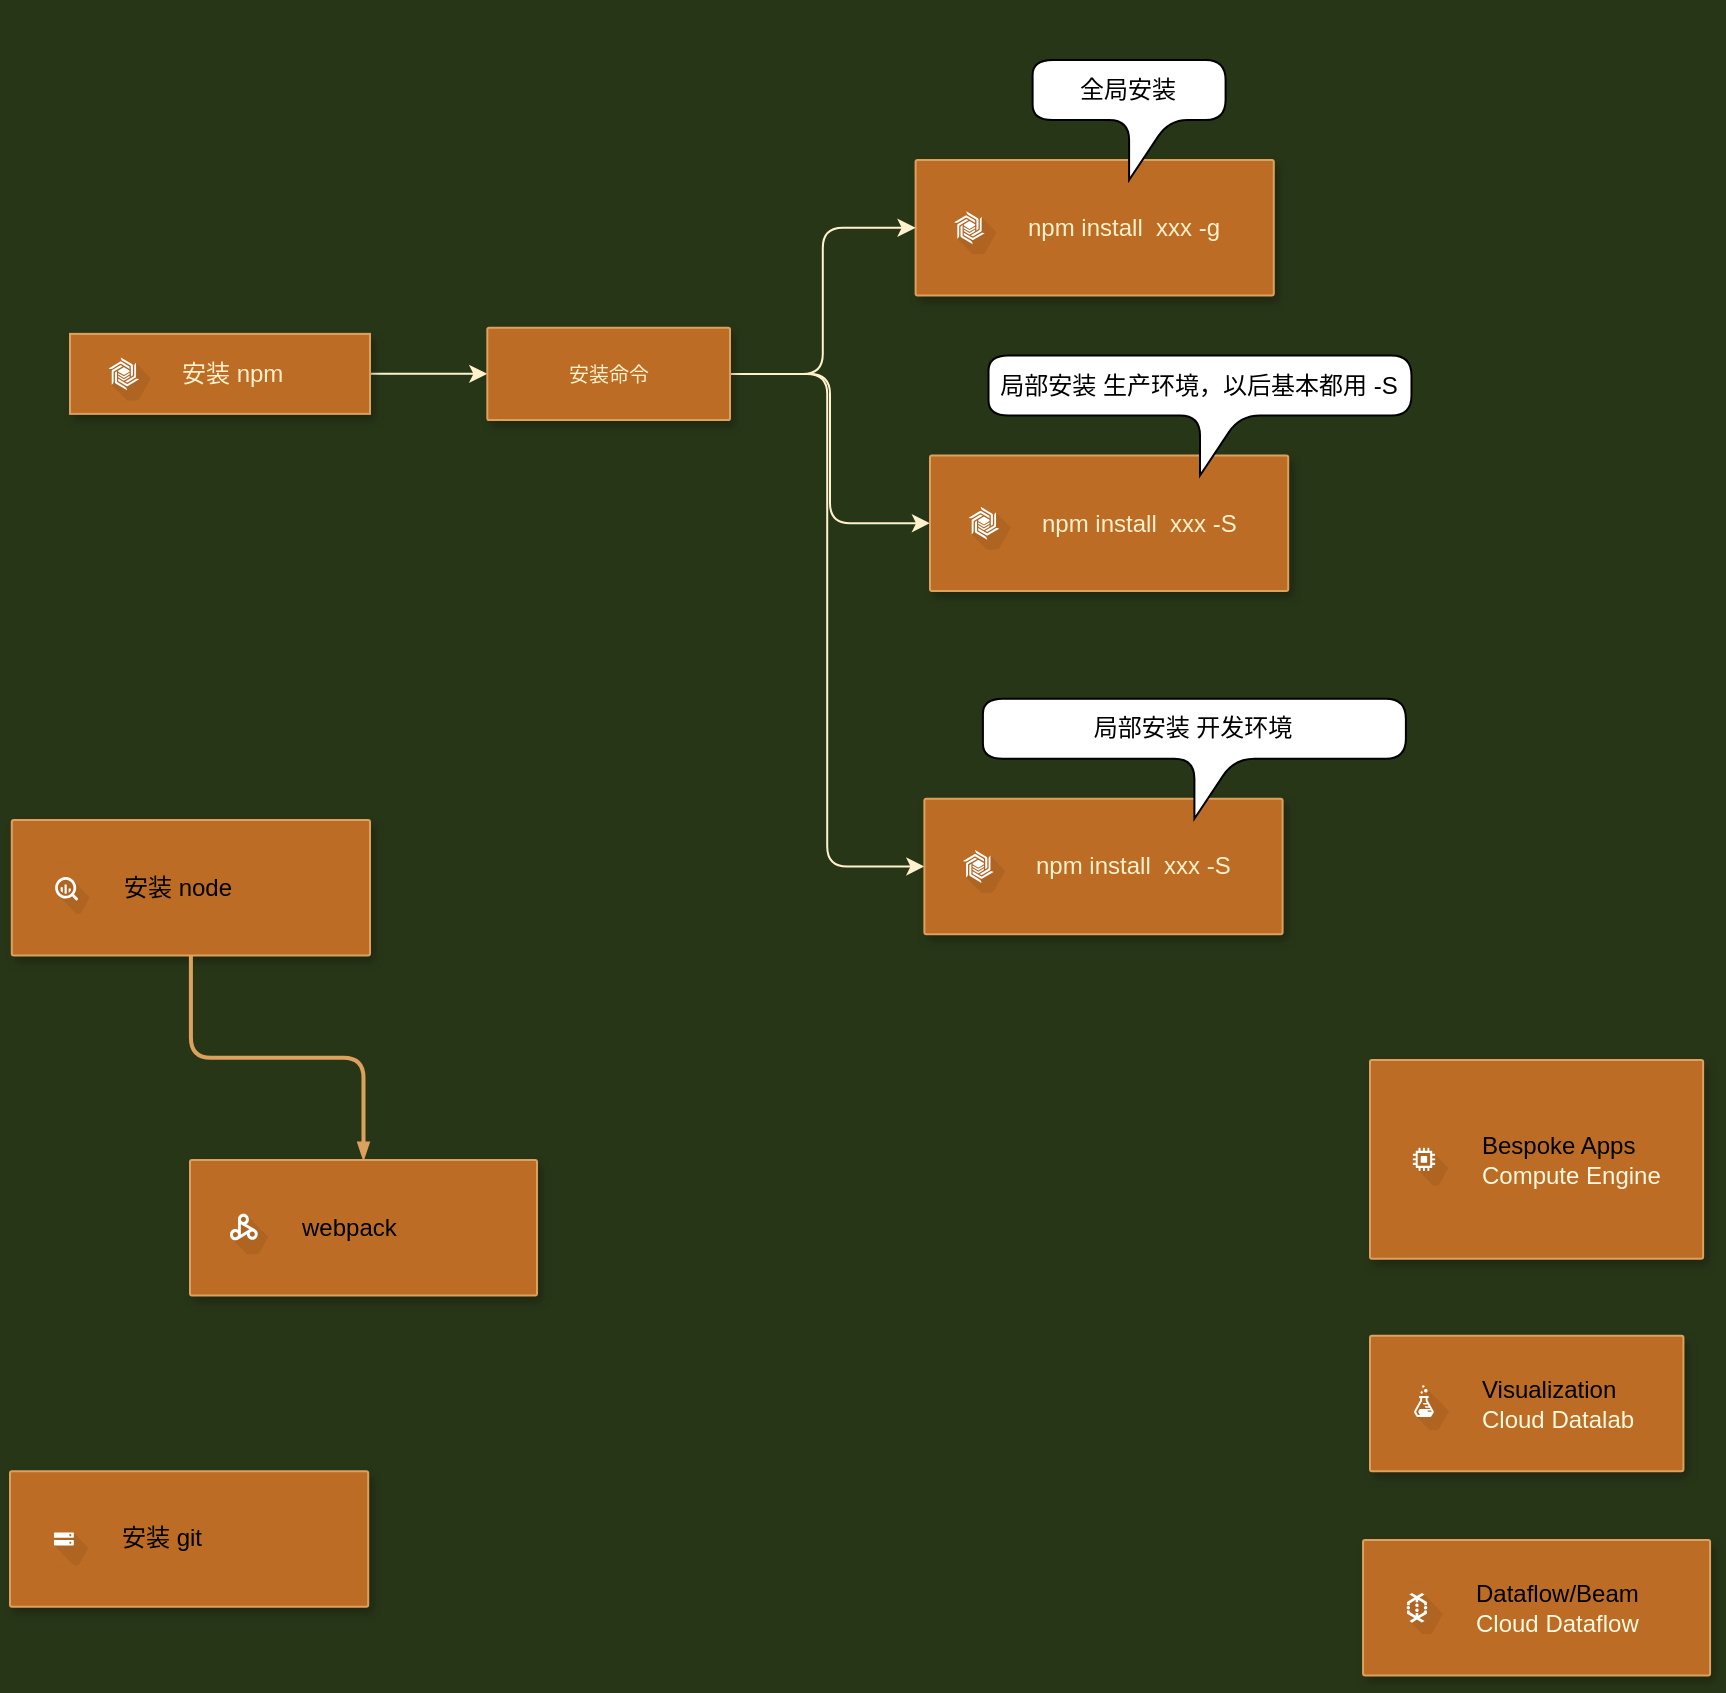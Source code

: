 <mxfile version="20.5.1" type="github">
  <diagram id="f106602c-feb2-e66a-4537-3a34d633f6aa" name="Page-1">
    <mxGraphModel dx="1221" dy="1481" grid="1" gridSize="10" guides="1" tooltips="1" connect="1" arrows="1" fold="1" page="1" pageScale="1" pageWidth="1169" pageHeight="827" background="#283618" math="0" shadow="0">
      <root>
        <mxCell id="0" />
        <mxCell id="1" parent="0" />
        <mxCell id="684" value="" style="strokeColor=#DDA15E;fillColor=#BC6C25;shadow=1;strokeWidth=1;rounded=1;absoluteArcSize=1;arcSize=2;fontSize=10;fontColor=#FEFAE0;align=center;html=1;" parent="1" vertex="1">
          <mxGeometry x="180.898" y="320.003" width="179.104" height="67.742" as="geometry" />
        </mxCell>
        <mxCell id="685" value="&lt;font color=&quot;#000000&quot;&gt;安装 node&lt;/font&gt;" style="dashed=0;connectable=0;html=1;fillColor=#BC6C25;strokeColor=none;shape=mxgraph.gcp2.hexIcon;prIcon=bigquery;part=1;labelPosition=right;verticalLabelPosition=middle;align=left;verticalAlign=middle;spacingLeft=5;fontColor=#FEFAE0;fontSize=12;rounded=1;" parent="684" vertex="1">
          <mxGeometry y="0.5" width="44" height="39" relative="1" as="geometry">
            <mxPoint x="5" y="-19.5" as="offset" />
          </mxGeometry>
        </mxCell>
        <mxCell id="687" style="edgeStyle=orthogonalEdgeStyle;rounded=1;html=1;labelBackgroundColor=none;startFill=1;startSize=4;endArrow=blockThin;endFill=1;endSize=4;jettySize=auto;orthogonalLoop=1;strokeColor=#DDA15E;strokeWidth=2;fontSize=12;fontColor=#FEFAE0;align=center;dashed=0;" parent="1" source="684" target="675" edge="1">
          <mxGeometry relative="1" as="geometry" />
        </mxCell>
        <mxCell id="675" value="" style="strokeColor=#DDA15E;fillColor=#BC6C25;shadow=1;strokeWidth=1;rounded=1;absoluteArcSize=1;arcSize=2;fontSize=10;fontColor=#FEFAE0;align=center;html=1;" parent="1" vertex="1">
          <mxGeometry x="269.998" y="490.003" width="173.507" height="67.742" as="geometry" />
        </mxCell>
        <mxCell id="676" value="&lt;font color=&quot;#000000&quot;&gt;webpack&lt;/font&gt;" style="dashed=0;connectable=0;html=1;fillColor=#BC6C25;strokeColor=none;shape=mxgraph.gcp2.hexIcon;prIcon=cloud_dataproc;part=1;labelPosition=right;verticalLabelPosition=middle;align=left;verticalAlign=middle;spacingLeft=5;fontColor=#FEFAE0;fontSize=12;rounded=1;" parent="675" vertex="1">
          <mxGeometry y="0.5" width="44" height="39" relative="1" as="geometry">
            <mxPoint x="5" y="-19.5" as="offset" />
          </mxGeometry>
        </mxCell>
        <mxCell id="_qRGdzqOFaOKOH6th-BG-706" style="edgeStyle=orthogonalEdgeStyle;rounded=1;orthogonalLoop=1;jettySize=auto;html=1;entryX=0;entryY=0.5;entryDx=0;entryDy=0;fontColor=#FFF2CC;strokeColor=#FFF2CC;" edge="1" parent="1" source="669" target="_qRGdzqOFaOKOH6th-BG-701">
          <mxGeometry relative="1" as="geometry" />
        </mxCell>
        <mxCell id="669" value="" style="strokeColor=#DDA15E;fillColor=#BC6C25;shadow=1;strokeWidth=1;rounded=1;absoluteArcSize=1;arcSize=0;fontSize=10;fontColor=#FFF2CC;align=center;html=1;" parent="1" vertex="1">
          <mxGeometry x="210" y="76.94" width="150" height="40" as="geometry" />
        </mxCell>
        <mxCell id="670" value="&lt;font color=&quot;#fff2cc&quot;&gt;安装 npm&lt;/font&gt;" style="dashed=0;connectable=0;html=1;fillColor=#BC6C25;strokeColor=none;shape=mxgraph.gcp2.hexIcon;prIcon=cloud_bigtable;part=1;labelPosition=right;verticalLabelPosition=middle;align=left;verticalAlign=middle;spacingLeft=5;fontColor=#FEFAE0;fontSize=12;rounded=1;" parent="669" vertex="1">
          <mxGeometry y="0.5" width="44" height="39" relative="1" as="geometry">
            <mxPoint x="5" y="-19.5" as="offset" />
          </mxGeometry>
        </mxCell>
        <mxCell id="677" value="" style="strokeColor=#DDA15E;fillColor=#BC6C25;shadow=1;strokeWidth=1;rounded=1;absoluteArcSize=1;arcSize=2;fontSize=10;fontColor=#FEFAE0;align=center;html=1;" parent="1" vertex="1">
          <mxGeometry x="856.532" y="679.999" width="173.507" height="67.742" as="geometry" />
        </mxCell>
        <mxCell id="678" value="&lt;font color=&quot;#000000&quot;&gt;Dataflow/Beam&lt;/font&gt;&lt;br&gt;Cloud Dataflow" style="dashed=0;connectable=0;html=1;fillColor=#BC6C25;strokeColor=none;shape=mxgraph.gcp2.hexIcon;prIcon=cloud_dataflow;part=1;labelPosition=right;verticalLabelPosition=middle;align=left;verticalAlign=middle;spacingLeft=5;fontColor=#FEFAE0;fontSize=12;rounded=1;" parent="677" vertex="1">
          <mxGeometry y="0.5" width="44" height="39" relative="1" as="geometry">
            <mxPoint x="5" y="-19.5" as="offset" />
          </mxGeometry>
        </mxCell>
        <mxCell id="673" value="" style="strokeColor=#DDA15E;fillColor=#BC6C25;shadow=1;strokeWidth=1;rounded=1;absoluteArcSize=1;arcSize=2;fontSize=10;fontColor=#FEFAE0;align=center;html=1;" parent="1" vertex="1">
          <mxGeometry x="179.998" y="645.611" width="179.104" height="67.742" as="geometry" />
        </mxCell>
        <mxCell id="674" value="&lt;font color=&quot;#000000&quot;&gt;安装 git&lt;/font&gt;" style="dashed=0;connectable=0;html=1;fillColor=#BC6C25;strokeColor=none;shape=mxgraph.gcp2.hexIcon;prIcon=cloud_storage;part=1;labelPosition=right;verticalLabelPosition=middle;align=left;verticalAlign=middle;spacingLeft=5;fontColor=#FEFAE0;fontSize=12;rounded=1;" parent="673" vertex="1">
          <mxGeometry y="0.5" width="44" height="39" relative="1" as="geometry">
            <mxPoint x="5" y="-19.5" as="offset" />
          </mxGeometry>
        </mxCell>
        <mxCell id="679" value="" style="strokeColor=#DDA15E;fillColor=#BC6C25;shadow=1;strokeWidth=1;rounded=1;absoluteArcSize=1;arcSize=2;fontSize=10;fontColor=#FEFAE0;align=center;html=1;" parent="1" vertex="1">
          <mxGeometry x="860" y="440" width="166.57" height="99.35" as="geometry" />
        </mxCell>
        <mxCell id="680" value="&lt;font color=&quot;#000000&quot;&gt;Bespoke Apps&lt;/font&gt;&lt;br&gt;Compute Engine" style="dashed=0;connectable=0;html=1;fillColor=#BC6C25;strokeColor=none;shape=mxgraph.gcp2.hexIcon;prIcon=compute_engine;part=1;labelPosition=right;verticalLabelPosition=middle;align=left;verticalAlign=middle;spacingLeft=5;fontColor=#FEFAE0;fontSize=12;rounded=1;" parent="679" vertex="1">
          <mxGeometry y="0.5" width="44" height="39" relative="1" as="geometry">
            <mxPoint x="5" y="-19.5" as="offset" />
          </mxGeometry>
        </mxCell>
        <mxCell id="681" value="" style="strokeColor=#DDA15E;fillColor=#BC6C25;shadow=1;strokeWidth=1;rounded=1;absoluteArcSize=1;arcSize=2;fontSize=10;fontColor=#FEFAE0;align=center;html=1;" parent="1" vertex="1">
          <mxGeometry x="859.999" y="577.868" width="156.716" height="67.742" as="geometry" />
        </mxCell>
        <mxCell id="682" value="&lt;font color=&quot;#000000&quot;&gt;Visualization&lt;/font&gt;&lt;br&gt;Cloud Datalab" style="dashed=0;connectable=0;html=1;fillColor=#BC6C25;strokeColor=none;shape=mxgraph.gcp2.hexIcon;prIcon=cloud_datalab;part=1;labelPosition=right;verticalLabelPosition=middle;align=left;verticalAlign=middle;spacingLeft=5;fontColor=#FEFAE0;fontSize=12;rounded=1;" parent="681" vertex="1">
          <mxGeometry y="0.5" width="44" height="39" relative="1" as="geometry">
            <mxPoint x="5" y="-19.5" as="offset" />
          </mxGeometry>
        </mxCell>
        <mxCell id="_qRGdzqOFaOKOH6th-BG-699" value="" style="group" vertex="1" connectable="0" parent="1">
          <mxGeometry x="632.797" y="-90" width="213.513" height="147.739" as="geometry" />
        </mxCell>
        <mxCell id="_qRGdzqOFaOKOH6th-BG-700" value="" style="group" vertex="1" connectable="0" parent="_qRGdzqOFaOKOH6th-BG-699">
          <mxGeometry y="30" width="179.104" height="117.739" as="geometry" />
        </mxCell>
        <mxCell id="_qRGdzqOFaOKOH6th-BG-694" value="" style="strokeColor=#DDA15E;fillColor=#BC6C25;shadow=1;strokeWidth=1;rounded=1;absoluteArcSize=1;arcSize=2;fontSize=10;fontColor=#FEFAE0;align=center;html=1;" vertex="1" parent="_qRGdzqOFaOKOH6th-BG-700">
          <mxGeometry y="49.997" width="179.104" height="67.742" as="geometry" />
        </mxCell>
        <mxCell id="_qRGdzqOFaOKOH6th-BG-695" value="&lt;font color=&quot;#fff2cc&quot;&gt;npm install&amp;nbsp; xxx -g&lt;/font&gt;" style="dashed=0;connectable=0;html=1;fillColor=#BC6C25;strokeColor=none;shape=mxgraph.gcp2.hexIcon;prIcon=cloud_bigtable;part=1;labelPosition=right;verticalLabelPosition=middle;align=left;verticalAlign=middle;spacingLeft=5;fontColor=#FEFAE0;fontSize=12;rounded=1;" vertex="1" parent="_qRGdzqOFaOKOH6th-BG-694">
          <mxGeometry y="0.5" width="44" height="39" relative="1" as="geometry">
            <mxPoint x="5" y="-19.5" as="offset" />
          </mxGeometry>
        </mxCell>
        <mxCell id="_qRGdzqOFaOKOH6th-BG-698" value="全局安装" style="shape=callout;whiteSpace=wrap;html=1;perimeter=calloutPerimeter;rounded=1;" vertex="1" parent="_qRGdzqOFaOKOH6th-BG-700">
          <mxGeometry x="58.51" width="96.49" height="60" as="geometry" />
        </mxCell>
        <mxCell id="_qRGdzqOFaOKOH6th-BG-707" style="edgeStyle=orthogonalEdgeStyle;rounded=1;orthogonalLoop=1;jettySize=auto;html=1;entryX=0;entryY=0.5;entryDx=0;entryDy=0;strokeColor=#FFF2CC;fontColor=#FFF2CC;" edge="1" parent="1" source="_qRGdzqOFaOKOH6th-BG-701" target="_qRGdzqOFaOKOH6th-BG-694">
          <mxGeometry relative="1" as="geometry" />
        </mxCell>
        <mxCell id="_qRGdzqOFaOKOH6th-BG-713" style="edgeStyle=orthogonalEdgeStyle;rounded=1;orthogonalLoop=1;jettySize=auto;html=1;strokeColor=#FFF2CC;fontColor=#FFF2CC;entryX=0;entryY=0.5;entryDx=0;entryDy=0;" edge="1" parent="1" source="_qRGdzqOFaOKOH6th-BG-701" target="_qRGdzqOFaOKOH6th-BG-710">
          <mxGeometry relative="1" as="geometry" />
        </mxCell>
        <mxCell id="_qRGdzqOFaOKOH6th-BG-720" style="edgeStyle=orthogonalEdgeStyle;rounded=1;orthogonalLoop=1;jettySize=auto;html=1;entryX=0;entryY=0.5;entryDx=0;entryDy=0;strokeColor=#FFF2CC;fontColor=#FFF2CC;" edge="1" parent="1" source="_qRGdzqOFaOKOH6th-BG-701" target="_qRGdzqOFaOKOH6th-BG-716">
          <mxGeometry relative="1" as="geometry" />
        </mxCell>
        <mxCell id="_qRGdzqOFaOKOH6th-BG-701" value="&lt;font color=&quot;#fff2cc&quot;&gt;安装命令&lt;/font&gt;" style="whiteSpace=wrap;html=1;fontSize=10;fillColor=#BC6C25;strokeColor=#DDA15E;fontColor=#FFE599;shadow=1;strokeWidth=1;rounded=1;arcSize=2;" vertex="1" parent="1">
          <mxGeometry x="418.66" y="73.87" width="121.34" height="46.13" as="geometry" />
        </mxCell>
        <mxCell id="_qRGdzqOFaOKOH6th-BG-714" value="" style="group" vertex="1" connectable="0" parent="1">
          <mxGeometry x="609.997" y="221.61" width="270.01" height="147.739" as="geometry" />
        </mxCell>
        <mxCell id="_qRGdzqOFaOKOH6th-BG-715" value="" style="group" vertex="1" connectable="0" parent="_qRGdzqOFaOKOH6th-BG-714">
          <mxGeometry x="27.2" y="37.74" width="270" height="117.739" as="geometry" />
        </mxCell>
        <mxCell id="_qRGdzqOFaOKOH6th-BG-716" value="" style="strokeColor=#DDA15E;fillColor=#BC6C25;shadow=1;strokeWidth=1;rounded=1;absoluteArcSize=1;arcSize=2;fontSize=10;fontColor=#FEFAE0;align=center;html=1;" vertex="1" parent="_qRGdzqOFaOKOH6th-BG-715">
          <mxGeometry y="49.997" width="179.104" height="67.742" as="geometry" />
        </mxCell>
        <mxCell id="_qRGdzqOFaOKOH6th-BG-717" value="&lt;font color=&quot;#fff2cc&quot;&gt;npm install&amp;nbsp; xxx -S&lt;/font&gt;" style="dashed=0;connectable=0;html=1;fillColor=#BC6C25;strokeColor=none;shape=mxgraph.gcp2.hexIcon;prIcon=cloud_bigtable;part=1;labelPosition=right;verticalLabelPosition=middle;align=left;verticalAlign=middle;spacingLeft=5;fontColor=#FEFAE0;fontSize=12;rounded=1;" vertex="1" parent="_qRGdzqOFaOKOH6th-BG-716">
          <mxGeometry y="0.5" width="44" height="39" relative="1" as="geometry">
            <mxPoint x="5" y="-19.5" as="offset" />
          </mxGeometry>
        </mxCell>
        <mxCell id="_qRGdzqOFaOKOH6th-BG-718" value="局部安装 开发环境" style="shape=callout;whiteSpace=wrap;html=1;perimeter=calloutPerimeter;rounded=1;" vertex="1" parent="_qRGdzqOFaOKOH6th-BG-715">
          <mxGeometry x="29.26" width="211.49" height="60" as="geometry" />
        </mxCell>
        <mxCell id="_qRGdzqOFaOKOH6th-BG-708" value="" style="group" vertex="1" connectable="0" parent="1">
          <mxGeometry x="639.997" y="57.74" width="270" height="147.739" as="geometry" />
        </mxCell>
        <mxCell id="_qRGdzqOFaOKOH6th-BG-709" value="" style="group" vertex="1" connectable="0" parent="_qRGdzqOFaOKOH6th-BG-708">
          <mxGeometry y="30" width="270" height="117.739" as="geometry" />
        </mxCell>
        <mxCell id="_qRGdzqOFaOKOH6th-BG-710" value="" style="strokeColor=#DDA15E;fillColor=#BC6C25;shadow=1;strokeWidth=1;rounded=1;absoluteArcSize=1;arcSize=2;fontSize=10;fontColor=#FEFAE0;align=center;html=1;" vertex="1" parent="_qRGdzqOFaOKOH6th-BG-709">
          <mxGeometry y="49.997" width="179.104" height="67.742" as="geometry" />
        </mxCell>
        <mxCell id="_qRGdzqOFaOKOH6th-BG-711" value="&lt;font color=&quot;#fff2cc&quot;&gt;npm install&amp;nbsp; xxx -S&lt;/font&gt;" style="dashed=0;connectable=0;html=1;fillColor=#BC6C25;strokeColor=none;shape=mxgraph.gcp2.hexIcon;prIcon=cloud_bigtable;part=1;labelPosition=right;verticalLabelPosition=middle;align=left;verticalAlign=middle;spacingLeft=5;fontColor=#FEFAE0;fontSize=12;rounded=1;" vertex="1" parent="_qRGdzqOFaOKOH6th-BG-710">
          <mxGeometry y="0.5" width="44" height="39" relative="1" as="geometry">
            <mxPoint x="5" y="-19.5" as="offset" />
          </mxGeometry>
        </mxCell>
        <mxCell id="_qRGdzqOFaOKOH6th-BG-712" value="局部安装 生产环境，以后基本都用 -S" style="shape=callout;whiteSpace=wrap;html=1;perimeter=calloutPerimeter;rounded=1;" vertex="1" parent="_qRGdzqOFaOKOH6th-BG-709">
          <mxGeometry x="29.26" width="211.49" height="60" as="geometry" />
        </mxCell>
      </root>
    </mxGraphModel>
  </diagram>
</mxfile>
